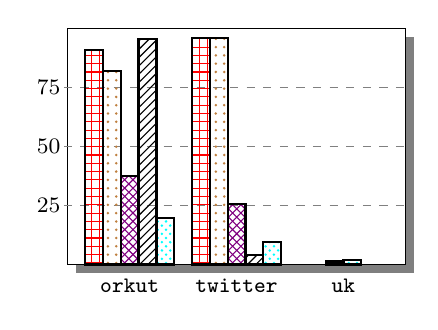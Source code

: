 \begin{tikzpicture}[xscale=0.043,yscale=0.03]

  \draw[preaction={fill=black,opacity=.5,transform canvas={xshift=3,yshift=-3}},black][fill=white] (0,0) rectangle (100, 100);

  \draw[dashed, gray] (-1, 25) -- (101, 25);
  \draw[dashed, gray] (-1, 50) -- (101, 50);
  \draw[dashed, gray] (-1, 75) -- (101, 75);

  \draw[thick, black] (-5.5, 25.00) node[align=right] {\footnotesize{25}};
  \draw[thick, black] (-5.5, 50.00) node[align=right] {\footnotesize{50}};
  \draw[thick, black] (-5.5, 75.00) node[align=right] {\footnotesize{75}};

  \draw[thick, pattern=grid, pattern color=red] (5.26,0) rectangle (10.53,90.70);
  \draw[thick, pattern=dots, pattern color=brown] (10.53,0) rectangle (15.79,81.90);
  \draw[thick, pattern=crosshatch, pattern color=violet] (15.79,0) rectangle (21.05,37.60);
  \draw[thick, pattern=north east lines, pattern color=black] (21.05,0) rectangle (26.32,95.40);
  \draw[thick, pattern=crosshatch dots, pattern color=cyan] (26.32,0) rectangle (31.58,19.80);

  \draw[thick, pattern=grid, pattern color=red] (36.84,0) rectangle (42.11,95.70);
  \draw[thick, pattern=dots, pattern color=brown] (42.11,0) rectangle (47.37,95.90);
  \draw[thick, pattern=crosshatch, pattern color=violet] (47.37,0) rectangle (52.63,25.70);
  \draw[thick, pattern=north east lines, pattern color=black] (52.63,0) rectangle (57.89,3.90);
  \draw[thick, pattern=crosshatch dots, pattern color=cyan] (57.89,0) rectangle (63.16,9.60);

  \draw[thick, pattern=crosshatch, pattern color=violet] (76.32,0) rectangle (81.58,1.20);
  \draw[thick, pattern=crosshatch dots, pattern color=cyan] (81.58,0) rectangle (86.84,2.02);

  \draw[thick, black] (18.42, -9) node {\footnotesize{\tt{orkut}}};
  \draw[thick, black] (50.00, -9) node {\footnotesize{\tt{twitter}}};
  \draw[thick, black] (81.58, -9) node {\footnotesize{\tt{uk}}};

\end{tikzpicture}